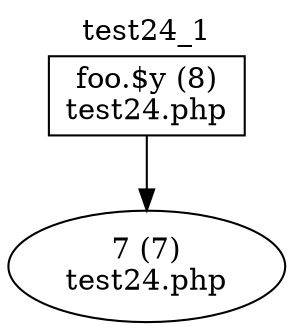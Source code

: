 digraph cfg {
  label="test24_1";
  labelloc=t;
  n1 [shape=box, label="foo.$y (8)\ntest24.php"];
  n2 [shape=ellipse, label="7 (7)\ntest24.php"];
  n1 -> n2;
}
